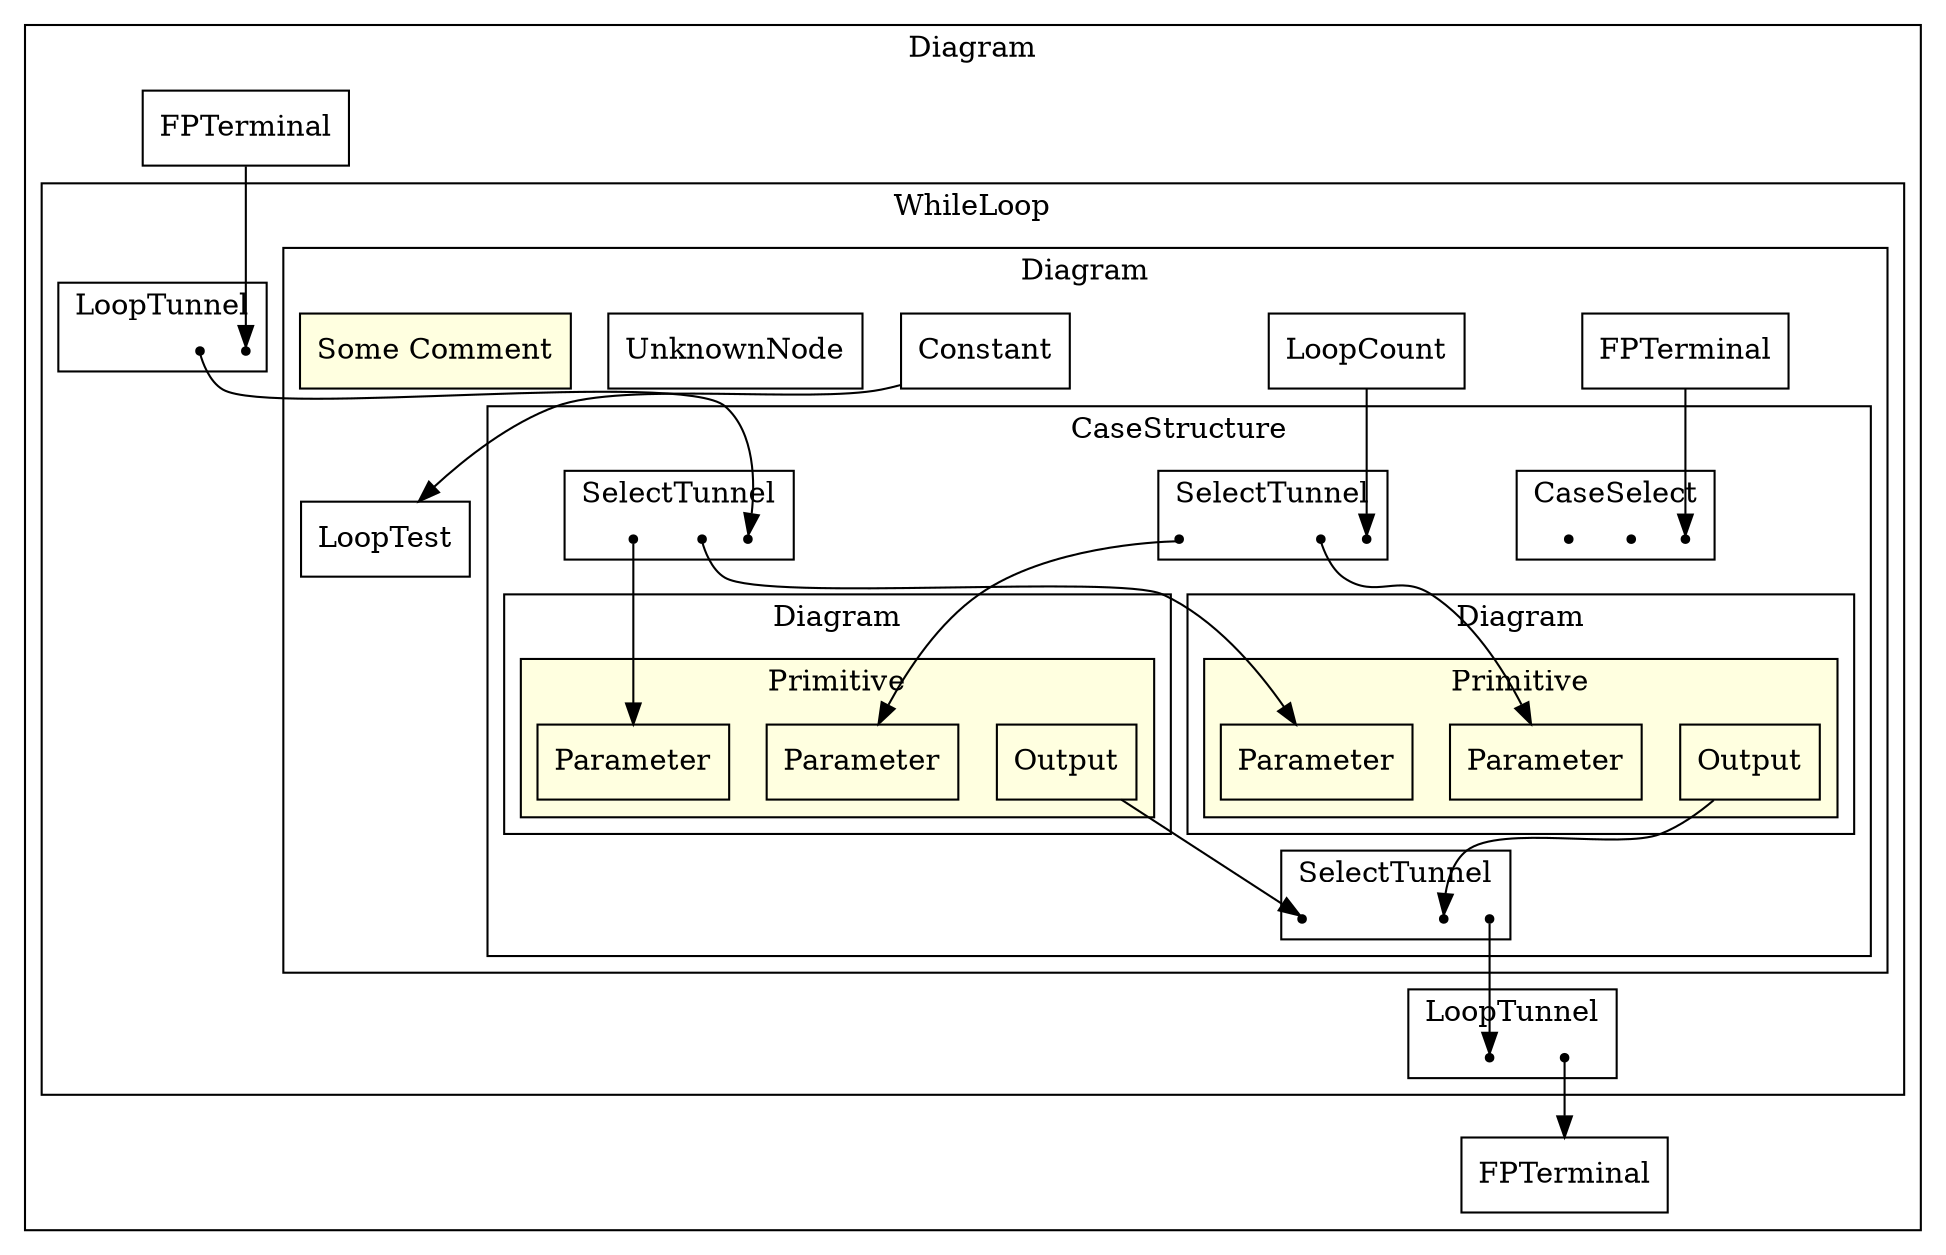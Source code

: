 digraph G {
	node [rankdir=LR shape=record]
	127 -> 196
	82 -> 307
	subgraph cluster3 {
		node [shape=record]
		label=Diagram
		196 [label=FPTerminal]
		82 [label=FPTerminal]
		subgraph cluster224 {
			label=WhileLoop rankdir=LR
			195 -> 116
			159 -> 126
			306 -> 146
			242 -> 132
			271 -> 245
			subgraph cluster232 {
				node [shape=record]
				label=Diagram
				138 [label=UnknownNode]
				195 [label=FPTerminal]
				subgraph cluster90 {
					label=CaseStructure rankdir=LR
					254 -> 157
					129 -> 258
					144 -> 261
					subgraph cluster100 {
						node [shape=record]
						label=Diagram
						subgraph cluster234 {
							fillcolor=lightyellow label=Primitive rankdir=LR style="filled,solid"
							254 [label=Output]
							258 [label=Parameter]
							261 [label=Parameter]
						}
					}
					180 -> 158
					145 -> 186
					131 -> 183
					subgraph cluster106 {
						node [shape=record]
						label=Diagram
						subgraph cluster154 {
							fillcolor=lightyellow label=Primitive rankdir=LR style="filled,solid"
							180 [label=Output]
							183 [label=Parameter]
							186 [label=Parameter]
						}
					}
					subgraph cluster112 {
						label=CaseSelect rankdir=LR
						114 [label=Terminal shape=point]
						115 [label=Terminal shape=point]
						116 [label=Terminal shape=point]
					}
					subgraph cluster125 {
						label=SelectTunnel rankdir=LR
						129 [label=Terminal shape=point]
						131 [label=Terminal shape=point]
						132 [label=Terminal shape=point]
					}
					subgraph cluster142 {
						label=SelectTunnel rankdir=LR
						144 [label=Terminal shape=point]
						145 [label=Terminal shape=point]
						146 [label=Terminal shape=point]
					}
					subgraph cluster155 {
						label=SelectTunnel rankdir=LR
						157 [label=Terminal shape=point]
						158 [label=Terminal shape=point]
						159 [label=Terminal shape=point]
					}
				}
				133 [label="Some Comment" fillcolor=lightyellow style="filled,solid"]
				271 [label=Constant]
				245 [label=LoopTest]
				242 [label=LoopCount]
			}
			subgraph cluster304 {
				label=LoopTunnel rankdir=LR
				306 [label=Terminal shape=point]
				307 [label=Terminal shape=point]
			}
			subgraph cluster124 {
				label=LoopTunnel rankdir=LR
				126 [label=Terminal shape=point]
				127 [label=Terminal shape=point]
			}
		}
	}
}
